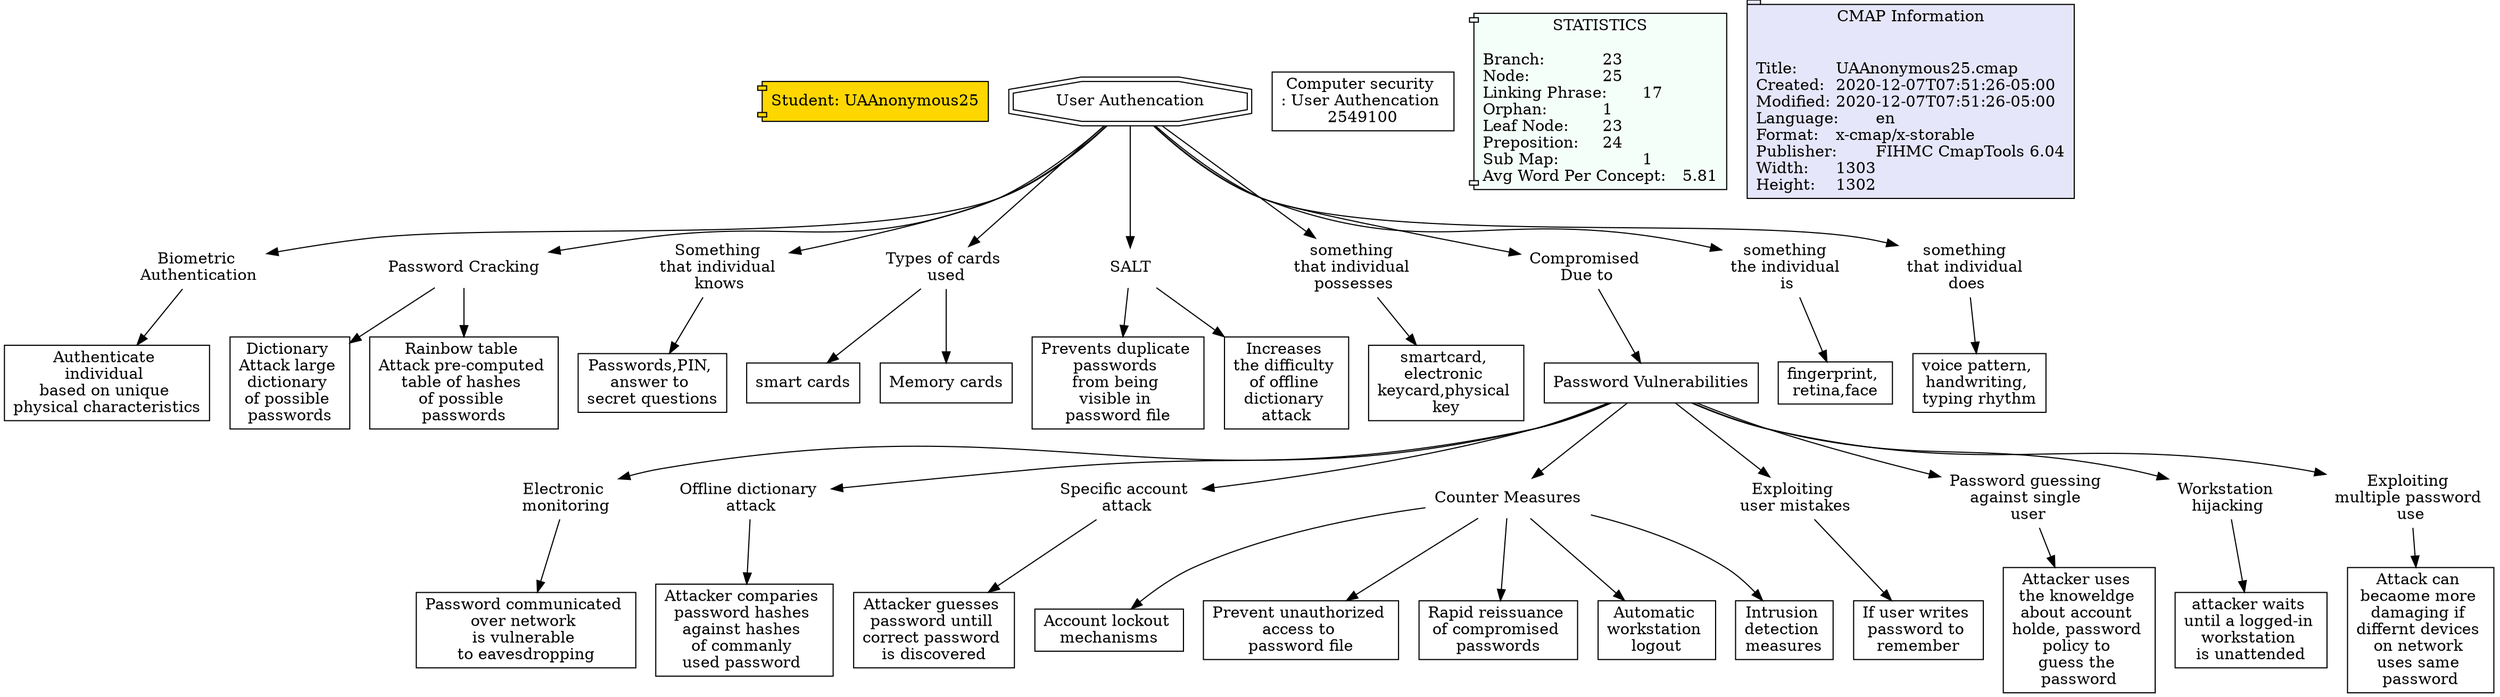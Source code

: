 // The Round Table
digraph {
	Student [label="Student: UAAnonymous25" fillcolor=gold shape=component style=filled]
	"1RR7HFSXM-2BSG1T7-17X" [label="User Authencation
" fillcolor=white shape=doubleoctagon style=filled]
	"1RR9C3NJL-14DWPHP-SV" [label="Biometric 
Authentication" shape=none]
	"1RR7HFSXM-2BSG1T7-17X" -> "1RR9C3NJL-14DWPHP-SV" [constraint=true]
	"1RR9BN6V1-P9L0XX-B4" [label="Password Cracking
" shape=none]
	"1RR9BN6V1-1DWBWSP-B1" [label="Dictionary 
Attack large 
dictionary 
of possible 
passwords" fillcolor=white shape=rect style=filled]
	"1RR9BN6V1-P9L0XX-B4" -> "1RR9BN6V1-1DWBWSP-B1" [constraint=true]
	"1RR7HFSXM-2BSG1T7-17X" [label="User Authencation
" fillcolor=white shape=doubleoctagon style=filled]
	"1RR7HH4NR-1MQRXV4-1D5" [label="Something 
that individual 
knows" shape=none]
	"1RR7HFSXM-2BSG1T7-17X" -> "1RR7HH4NR-1MQRXV4-1D5" [constraint=true]
	"1RR7MN54Y-1S1L6H2-5LS" [label="Electronic 
monitoring" shape=none]
	"1RR7MN54Y-5JYN12-5LP" [label="Password communicated 
over network 
is vulnerable 
to eavesdropping
" fillcolor=white shape=rect style=filled]
	"1RR7MN54Y-1S1L6H2-5LS" -> "1RR7MN54Y-5JYN12-5LP" [constraint=true]
	"1RR7HFSXM-2BSG1T7-17X" [label="User Authencation
" fillcolor=white shape=doubleoctagon style=filled]
	"1RR9C03HX-DW6WNS-NX" [label="Types of cards 
used" shape=none]
	"1RR7HFSXM-2BSG1T7-17X" -> "1RR9C03HX-DW6WNS-NX" [constraint=true]
	"1RR7PSLQN-24SY86W-7MK" [label=SALT shape=none]
	"1RR7PSLQN-10B55C8-7MG" [label="Prevents duplicate 
passwords 
from being 
visible in 
password file
" fillcolor=white shape=rect style=filled]
	"1RR7PSLQN-24SY86W-7MK" -> "1RR7PSLQN-10B55C8-7MG" [constraint=true]
	"1RR7HH7BN-23H78FF-1F1" [label="something 
that individual 
possesses" shape=none]
	"1RR7HH7BN-DX95T-1DY" [label="smartcard, 
electronic 
keycard,physical 
key" fillcolor=white shape=rect style=filled]
	"1RR7HH7BN-23H78FF-1F1" -> "1RR7HH7BN-DX95T-1DY" [constraint=true]
	"1RR7HX9N5-VG4RL7-2SB" [label="Password Vulnerabilities
" fillcolor=white shape=rect style=filled]
	"1RR7J41NL-13700GN-3J7" [label="Offline dictionary 
attack" shape=none]
	"1RR7HX9N5-VG4RL7-2SB" -> "1RR7J41NL-13700GN-3J7" [constraint=true]
	"1RR7HX9N5-1FKCNBG-2SF" [label="Compromised 
Due to" shape=none]
	"1RR7HX9N5-VG4RL7-2SB" [label="Password Vulnerabilities
" fillcolor=white shape=rect style=filled]
	"1RR7HX9N5-1FKCNBG-2SF" -> "1RR7HX9N5-VG4RL7-2SB" [constraint=true]
	"1RR7HX9N5-VG4RL7-2SB" [label="Password Vulnerabilities
" fillcolor=white shape=rect style=filled]
	"1RR7J4SJB-1JXK9RR-3MZ" [label="Specific account 
attack" shape=none]
	"1RR7HX9N5-VG4RL7-2SB" -> "1RR7J4SJB-1JXK9RR-3MZ" [constraint=true]
	"1RR7N76MY-18XWYNS-63C" [label="Counter Measures
" shape=none]
	"1RR7NTBDD-7LLDDW-6N9" [label="Account lockout 
mechanisms" fillcolor=white shape=rect style=filled]
	"1RR7N76MY-18XWYNS-63C" -> "1RR7NTBDD-7LLDDW-6N9" [constraint=true]
	"1RR9C03HX-DW6WNS-NX" [label="Types of cards 
used" shape=none]
	"1RR9C1BHN-1DGQ4PD-R5" [label="smart cards
" fillcolor=white shape=rect style=filled]
	"1RR9C03HX-DW6WNS-NX" -> "1RR9C1BHN-1DGQ4PD-R5" [constraint=true]
	"1RR7PSLQN-24SY86W-7MK" [label=SALT shape=none]
	"1RR7S0DMP-HS1THV-882" [label="Increases 
the difficulty 
of offline 
dictionary 
attack" fillcolor=white shape=rect style=filled]
	"1RR7PSLQN-24SY86W-7MK" -> "1RR7S0DMP-HS1THV-882" [constraint=true]
	"1RR9C03HX-DW6WNS-NX" [label="Types of cards 
used" shape=none]
	"1RR9C03HX-GVF7WQ-NT" [label="Memory cards
" fillcolor=white shape=rect style=filled]
	"1RR9C03HX-DW6WNS-NX" -> "1RR9C03HX-GVF7WQ-NT" [constraint=true]
	"1RR7HFSXM-2BSG1T7-17X" [label="User Authencation
" fillcolor=white shape=doubleoctagon style=filled]
	"1RR7HHBDL-19HM396-1FT" [label="something 
the individual 
is" shape=none]
	"1RR7HFSXM-2BSG1T7-17X" -> "1RR7HHBDL-19HM396-1FT" [constraint=true]
	"1RR7HHFG5-R9LL7D-1GL" [label="something 
that individual 
does" shape=none]
	"1RR7HHFG5-1H98515-1GH" [label="voice pattern, 
handwriting, 
typing rhythm
" fillcolor=white shape=rect style=filled]
	"1RR7HHFG5-R9LL7D-1GL" -> "1RR7HHFG5-1H98515-1GH" [constraint=true]
	"1RR7HFSXM-2BSG1T7-17X" [label="User Authencation
" fillcolor=white shape=doubleoctagon style=filled]
	"1RR7HX9N5-1FKCNBG-2SF" [label="Compromised 
Due to" shape=none]
	"1RR7HFSXM-2BSG1T7-17X" -> "1RR7HX9N5-1FKCNBG-2SF" [constraint=true]
	"1RR7HX9N5-VG4RL7-2SB" [label="Password Vulnerabilities
" fillcolor=white shape=rect style=filled]
	"1RR7KW17L-1TG138S-4V1" [label="Exploiting 
user mistakes
" shape=none]
	"1RR7HX9N5-VG4RL7-2SB" -> "1RR7KW17L-1TG138S-4V1" [constraint=true]
	"1RR9C3NJL-14DWPHP-SV" [label="Biometric 
Authentication" shape=none]
	"1RR9C3NJL-1Y8ML4F-SR" [label="Authenticate 
individual 
based on unique 
physical characteristics
" fillcolor=white shape=rect style=filled]
	"1RR9C3NJL-14DWPHP-SV" -> "1RR9C3NJL-1Y8ML4F-SR" [constraint=true]
	"1RR7J8MPJ-6LQ75-40P" [label="Password guessing 
against single 
user" shape=none]
	"1RR7J8MPJ-23ZKBRS-40L" [label="Attacker uses 
the knoweldge 
about account 
holde, password 
policy to 
guess the 
password" fillcolor=white shape=rect style=filled]
	"1RR7J8MPJ-6LQ75-40P" -> "1RR7J8MPJ-23ZKBRS-40L" [constraint=true]
	"1RR7J4SJB-1JXK9RR-3MZ" [label="Specific account 
attack" shape=none]
	"1RR7J4SJB-1CTRF8T-3MW" [label="Attacker guesses 
password untill 
correct password 
is discovered
" fillcolor=white shape=rect style=filled]
	"1RR7J4SJB-1JXK9RR-3MZ" -> "1RR7J4SJB-1CTRF8T-3MW" [constraint=true]
	"1RR7HX9N5-VG4RL7-2SB" [label="Password Vulnerabilities
" fillcolor=white shape=rect style=filled]
	"1RR7J8MPJ-6LQ75-40P" [label="Password guessing 
against single 
user" shape=none]
	"1RR7HX9N5-VG4RL7-2SB" -> "1RR7J8MPJ-6LQ75-40P" [constraint=true]
	"1RR7HX9N5-VG4RL7-2SB" [label="Password Vulnerabilities
" fillcolor=white shape=rect style=filled]
	"1RR7KSKSQ-2D9JL9Z-4LV" [label="Workstation 
hijacking" shape=none]
	"1RR7HX9N5-VG4RL7-2SB" -> "1RR7KSKSQ-2D9JL9Z-4LV" [constraint=true]
	"1RR7HFSXM-2BSG1T7-17X" [label="User Authencation
" fillcolor=white shape=doubleoctagon style=filled]
	"1RR7PSLQN-24SY86W-7MK" [label=SALT shape=none]
	"1RR7HFSXM-2BSG1T7-17X" -> "1RR7PSLQN-24SY86W-7MK" [constraint=true]
	"1RR7KW17L-1TG138S-4V1" [label="Exploiting 
user mistakes
" shape=none]
	"1RR7KW17L-SQ8JCD-4TY" [label="If user writes 
password to 
remember" fillcolor=white shape=rect style=filled]
	"1RR7KW17L-1TG138S-4V1" -> "1RR7KW17L-SQ8JCD-4TY" [constraint=true]
	"1RR7HH4NR-1MQRXV4-1D5" [label="Something 
that individual 
knows" shape=none]
	"1RR7HH4N7-51W3TY-1D2" [label="Passwords,PIN, 
answer to 
secret questions
" fillcolor=white shape=rect style=filled]
	"1RR7HH4NR-1MQRXV4-1D5" -> "1RR7HH4N7-51W3TY-1D2" [constraint=true]
	"1RR7N76MY-18XWYNS-63C" [label="Counter Measures
" shape=none]
	"1RR7N76MY-KBQTW0-638" [label="Prevent unauthorized 
access to 
password file
" fillcolor=white shape=rect style=filled]
	"1RR7N76MY-18XWYNS-63C" -> "1RR7N76MY-KBQTW0-638" [constraint=true]
	"1RR7HFSXM-2BSG1T7-17X" [label="User Authencation
" fillcolor=white shape=doubleoctagon style=filled]
	"1RR7HHFG5-R9LL7D-1GL" [label="something 
that individual 
does" shape=none]
	"1RR7HFSXM-2BSG1T7-17X" -> "1RR7HHFG5-R9LL7D-1GL" [constraint=true]
	"1RR9BN6V1-P9L0XX-B4" [label="Password Cracking
" shape=none]
	"1RR9BPGRZ-CMB91Q-JJ" [label="Rainbow table 
Attack pre-computed 
table of hashes 
of possible 
passwords" fillcolor=white shape=rect style=filled]
	"1RR9BN6V1-P9L0XX-B4" -> "1RR9BPGRZ-CMB91Q-JJ" [constraint=true]
	"1RR7HFSXM-2BSG1T7-17X" [label="User Authencation
" fillcolor=white shape=doubleoctagon style=filled]
	"1RR9BN6V1-P9L0XX-B4" [label="Password Cracking
" shape=none]
	"1RR7HFSXM-2BSG1T7-17X" -> "1RR9BN6V1-P9L0XX-B4" [constraint=true]
	"1RR7N76MY-18XWYNS-63C" [label="Counter Measures
" shape=none]
	"1RR7NQG9K-Q5125W-6GZ" [label="Rapid reissuance 
of compromised 
passwords" fillcolor=white shape=rect style=filled]
	"1RR7N76MY-18XWYNS-63C" -> "1RR7NQG9K-Q5125W-6GZ" [constraint=true]
	"1RR7LWR4L-NB74KN-55S" [label="Exploiting 
multiple password 
use" shape=none]
	"1RR7LWR4J-1MBDC4J-55P" [label="Attack can 
becaome more 
damaging if 
differnt devices 
on network 
uses same 
password" fillcolor=white shape=rect style=filled]
	"1RR7LWR4L-NB74KN-55S" -> "1RR7LWR4J-1MBDC4J-55P" [constraint=true]
	"1RR7HFSXM-2BSG1T7-17X" [label="User Authencation
" fillcolor=white shape=doubleoctagon style=filled]
	"1RR7HH7BN-23H78FF-1F1" [label="something 
that individual 
possesses" shape=none]
	"1RR7HFSXM-2BSG1T7-17X" -> "1RR7HH7BN-23H78FF-1F1" [constraint=true]
	"1RR7HX9N5-VG4RL7-2SB" [label="Password Vulnerabilities
" fillcolor=white shape=rect style=filled]
	"1RR7LWR4L-NB74KN-55S" [label="Exploiting 
multiple password 
use" shape=none]
	"1RR7HX9N5-VG4RL7-2SB" -> "1RR7LWR4L-NB74KN-55S" [constraint=true]
	"1RR7J41NL-13700GN-3J7" [label="Offline dictionary 
attack" shape=none]
	"1RR7J0457-VHJHF9-33T" [label="Attacker comparies 
password hashes 
against hashes 
of commanly 
used password 
" fillcolor=white shape=rect style=filled]
	"1RR7J41NL-13700GN-3J7" -> "1RR7J0457-VHJHF9-33T" [constraint=true]
	"1RR7HHBDL-19HM396-1FT" [label="something 
the individual 
is" shape=none]
	"1RR7HHBDL-1Q9DFD2-1FQ" [label="fingerprint, 
retina,face" fillcolor=white shape=rect style=filled]
	"1RR7HHBDL-19HM396-1FT" -> "1RR7HHBDL-1Q9DFD2-1FQ" [constraint=true]
	"1RR7N76MY-18XWYNS-63C" [label="Counter Measures
" shape=none]
	"1RR7NVT6C-1Y314FQ-6S7" [label="Automatic 
workstation 
logout" fillcolor=white shape=rect style=filled]
	"1RR7N76MY-18XWYNS-63C" -> "1RR7NVT6C-1Y314FQ-6S7" [constraint=true]
	"1RR7HX9N5-VG4RL7-2SB" [label="Password Vulnerabilities
" fillcolor=white shape=rect style=filled]
	"1RR7N76MY-18XWYNS-63C" [label="Counter Measures
" shape=none]
	"1RR7HX9N5-VG4RL7-2SB" -> "1RR7N76MY-18XWYNS-63C" [constraint=true]
	"1RR7N76MY-18XWYNS-63C" [label="Counter Measures
" shape=none]
	"1RR7NNPFL-5MVBFX-6CB" [label="Intrusion 
detection 
measures" fillcolor=white shape=rect style=filled]
	"1RR7N76MY-18XWYNS-63C" -> "1RR7NNPFL-5MVBFX-6CB" [constraint=true]
	"1RR7KSKSQ-2D9JL9Z-4LV" [label="Workstation 
hijacking" shape=none]
	"1RR7KSKSQ-1XNND4R-4LR" [label="attacker waits 
until a logged-in 
workstation 
is unattended
" fillcolor=white shape=rect style=filled]
	"1RR7KSKSQ-2D9JL9Z-4LV" -> "1RR7KSKSQ-1XNND4R-4LR" [constraint=true]
	"1RR7HX9N5-VG4RL7-2SB" [label="Password Vulnerabilities
" fillcolor=white shape=rect style=filled]
	"1RR7MN54Y-1S1L6H2-5LS" [label="Electronic 
monitoring" shape=none]
	"1RR7HX9N5-VG4RL7-2SB" -> "1RR7MN54Y-1S1L6H2-5LS" [constraint=true]
	"1RR6ZNWZH-XCF2ZN-MQ" [label="Computer security 
: User Authencation 
2549100" fillcolor=white shape=rect style=filled]
	statictics [label="STATISTICS
\lBranch:		23\lNode:		25\lLinking Phrase:	17\lOrphan:		1\lLeaf Node:	23\lPreposition:	24\lSub Map:		1\lAvg Word Per Concept:	5.81\l" Gsplines=true fillcolor="#F5FFFA" shape=component style=filled]
	file_info [label="CMAP Information

\lTitle:	UAAnonymous25.cmap\lCreated:	2020-12-07T07:51:26-05:00\lModified:	2020-12-07T07:51:26-05:00\lLanguage:	en\lFormat:	x-cmap/x-storable\lPublisher:	FIHMC CmapTools 6.04\lWidth:	1303\lHeight:	1302\l" Gsplines=true fillcolor="#E6E6FA" shape=tab style=filled]
}
